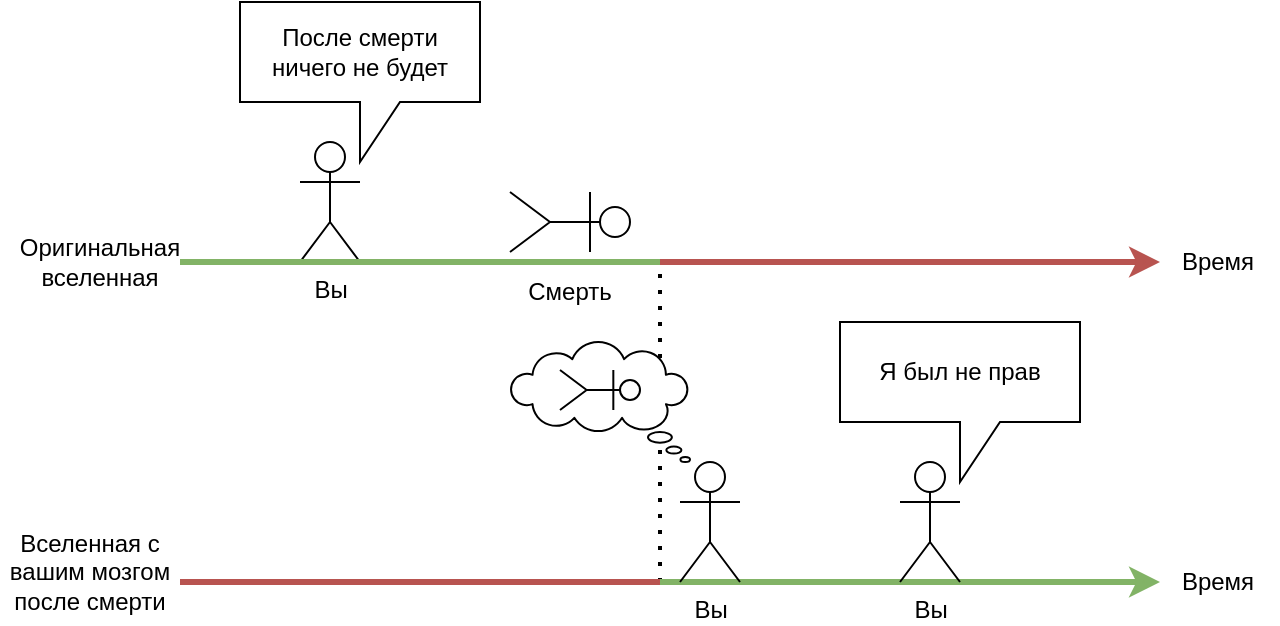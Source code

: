 <mxfile version="18.0.3" type="device"><diagram id="jAG-qXyFHZzL0RSnPJqt" name="Page-1"><mxGraphModel dx="847" dy="554" grid="1" gridSize="10" guides="1" tooltips="1" connect="1" arrows="1" fold="1" page="1" pageScale="1" pageWidth="827" pageHeight="1169" math="0" shadow="0"><root><mxCell id="0"/><mxCell id="1" parent="0"/><mxCell id="WsGxxB_3wuYLEUa9sFWF-2" value="Вы" style="shape=umlActor;verticalLabelPosition=bottom;verticalAlign=top;html=1;outlineConnect=0;" vertex="1" parent="1"><mxGeometry x="220" y="340" width="30" height="60" as="geometry"/></mxCell><mxCell id="WsGxxB_3wuYLEUa9sFWF-3" value="Оригинальная вселенная&lt;br&gt;" style="text;html=1;strokeColor=none;fillColor=none;align=center;verticalAlign=middle;whiteSpace=wrap;rounded=0;" vertex="1" parent="1"><mxGeometry x="90" y="385" width="60" height="30" as="geometry"/></mxCell><mxCell id="WsGxxB_3wuYLEUa9sFWF-4" value="После смерти ничего не будет" style="shape=callout;whiteSpace=wrap;html=1;perimeter=calloutPerimeter;" vertex="1" parent="1"><mxGeometry x="190" y="270" width="120" height="80" as="geometry"/></mxCell><mxCell id="WsGxxB_3wuYLEUa9sFWF-5" value="" style="shape=umlActor;verticalLabelPosition=bottom;verticalAlign=top;html=1;outlineConnect=0;rotation=90;" vertex="1" parent="1"><mxGeometry x="340" y="350" width="30" height="60" as="geometry"/></mxCell><mxCell id="WsGxxB_3wuYLEUa9sFWF-7" value="Смерть" style="text;html=1;strokeColor=none;fillColor=none;align=center;verticalAlign=middle;whiteSpace=wrap;rounded=0;" vertex="1" parent="1"><mxGeometry x="325" y="400" width="60" height="30" as="geometry"/></mxCell><mxCell id="WsGxxB_3wuYLEUa9sFWF-9" value="" style="endArrow=none;dashed=1;html=1;dashPattern=1 3;strokeWidth=2;rounded=0;" edge="1" parent="1"><mxGeometry width="50" height="50" relative="1" as="geometry"><mxPoint x="400" y="560" as="sourcePoint"/><mxPoint x="400" y="400" as="targetPoint"/></mxGeometry></mxCell><mxCell id="WsGxxB_3wuYLEUa9sFWF-11" value="" style="endArrow=none;html=1;rounded=0;fillColor=#d5e8d4;strokeColor=#82b366;strokeWidth=3;" edge="1" parent="1"><mxGeometry width="50" height="50" relative="1" as="geometry"><mxPoint x="160" y="400" as="sourcePoint"/><mxPoint x="400" y="400" as="targetPoint"/></mxGeometry></mxCell><mxCell id="WsGxxB_3wuYLEUa9sFWF-12" value="" style="endArrow=classic;html=1;rounded=0;fillColor=#f8cecc;strokeColor=#b85450;strokeWidth=3;" edge="1" parent="1"><mxGeometry width="50" height="50" relative="1" as="geometry"><mxPoint x="400" y="400" as="sourcePoint"/><mxPoint x="650" y="400" as="targetPoint"/></mxGeometry></mxCell><mxCell id="WsGxxB_3wuYLEUa9sFWF-13" value="" style="endArrow=none;html=1;rounded=0;fillColor=#f8cecc;strokeColor=#b85450;strokeWidth=3;" edge="1" parent="1"><mxGeometry width="50" height="50" relative="1" as="geometry"><mxPoint x="160" y="560" as="sourcePoint"/><mxPoint x="400" y="560" as="targetPoint"/></mxGeometry></mxCell><mxCell id="WsGxxB_3wuYLEUa9sFWF-16" value="" style="endArrow=classic;html=1;rounded=0;fillColor=#d5e8d4;strokeColor=#82b366;strokeWidth=3;" edge="1" parent="1"><mxGeometry width="50" height="50" relative="1" as="geometry"><mxPoint x="400" y="560" as="sourcePoint"/><mxPoint x="650" y="560" as="targetPoint"/></mxGeometry></mxCell><mxCell id="WsGxxB_3wuYLEUa9sFWF-17" value="Вы" style="shape=umlActor;verticalLabelPosition=bottom;verticalAlign=top;html=1;outlineConnect=0;" vertex="1" parent="1"><mxGeometry x="410" y="500" width="30" height="60" as="geometry"/></mxCell><mxCell id="WsGxxB_3wuYLEUa9sFWF-21" value="Вселенная с вашим мозгом после смерти" style="text;html=1;strokeColor=none;fillColor=none;align=center;verticalAlign=middle;whiteSpace=wrap;rounded=0;" vertex="1" parent="1"><mxGeometry x="70" y="540" width="90" height="30" as="geometry"/></mxCell><mxCell id="WsGxxB_3wuYLEUa9sFWF-22" value="" style="whiteSpace=wrap;html=1;shape=mxgraph.basic.cloud_callout;flipH=1;" vertex="1" parent="1"><mxGeometry x="325" y="440" width="90" height="60" as="geometry"/></mxCell><mxCell id="WsGxxB_3wuYLEUa9sFWF-23" value="" style="shape=umlActor;verticalLabelPosition=bottom;verticalAlign=top;html=1;outlineConnect=0;rotation=90;" vertex="1" parent="1"><mxGeometry x="360" y="444" width="20" height="40" as="geometry"/></mxCell><mxCell id="WsGxxB_3wuYLEUa9sFWF-25" value="Вы" style="shape=umlActor;verticalLabelPosition=bottom;verticalAlign=top;html=1;outlineConnect=0;" vertex="1" parent="1"><mxGeometry x="520" y="500" width="30" height="60" as="geometry"/></mxCell><mxCell id="WsGxxB_3wuYLEUa9sFWF-27" value="Я был не прав" style="shape=callout;whiteSpace=wrap;html=1;perimeter=calloutPerimeter;" vertex="1" parent="1"><mxGeometry x="490" y="430" width="120" height="80" as="geometry"/></mxCell><mxCell id="WsGxxB_3wuYLEUa9sFWF-28" value="Время" style="text;html=1;strokeColor=none;fillColor=none;align=center;verticalAlign=middle;whiteSpace=wrap;rounded=0;" vertex="1" parent="1"><mxGeometry x="649" y="545" width="60" height="30" as="geometry"/></mxCell><mxCell id="WsGxxB_3wuYLEUa9sFWF-30" value="Время" style="text;html=1;strokeColor=none;fillColor=none;align=center;verticalAlign=middle;whiteSpace=wrap;rounded=0;" vertex="1" parent="1"><mxGeometry x="649" y="385" width="60" height="30" as="geometry"/></mxCell></root></mxGraphModel></diagram></mxfile>